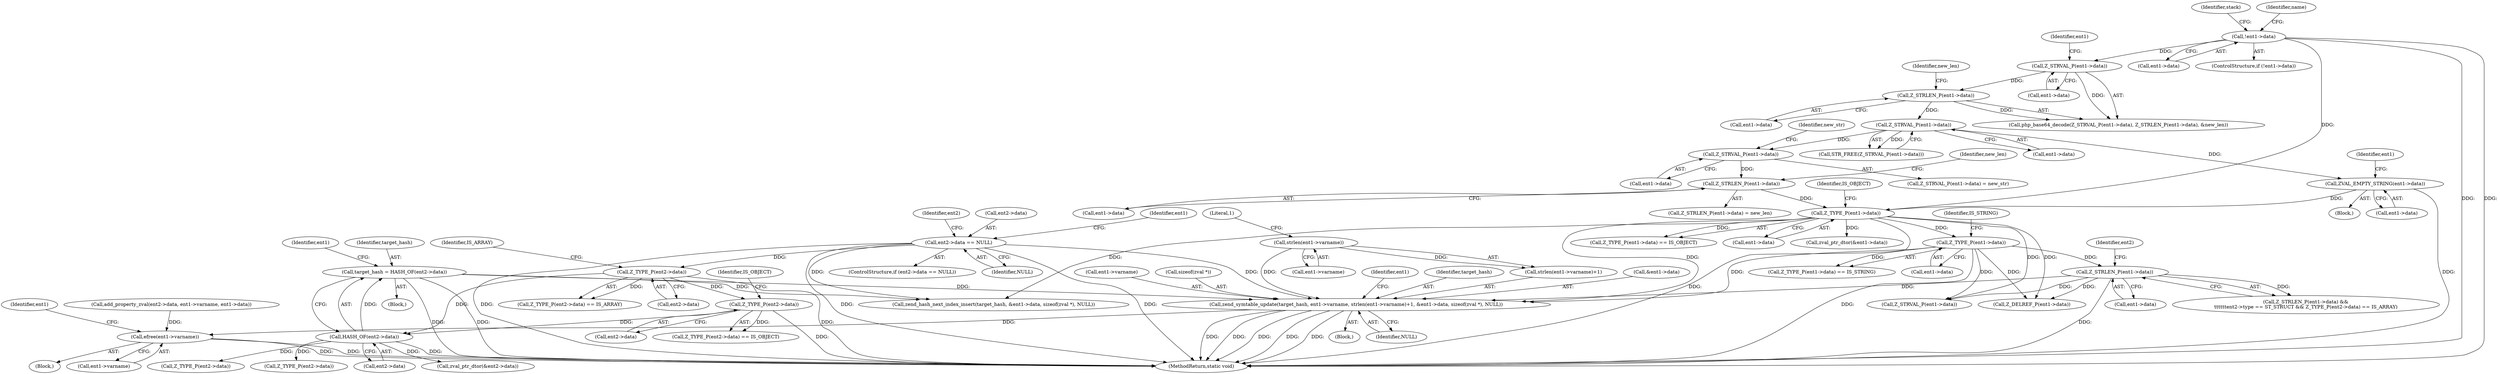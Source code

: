 digraph "0_php-src_a14fdb9746262549bbbb96abb87338bacd147e1b?w=1_0@API" {
"1000498" [label="(Call,zend_symtable_update(target_hash, ent1->varname, strlen(ent1->varname)+1, &ent1->data, sizeof(zval *), NULL))"];
"1000338" [label="(Call,target_hash = HASH_OF(ent2->data))"];
"1000340" [label="(Call,HASH_OF(ent2->data))"];
"1000332" [label="(Call,Z_TYPE_P(ent2->data))"];
"1000326" [label="(Call,Z_TYPE_P(ent2->data))"];
"1000309" [label="(Call,ent2->data == NULL)"];
"1000504" [label="(Call,strlen(ent1->varname))"];
"1000264" [label="(Call,Z_TYPE_P(ent1->data))"];
"1000258" [label="(Call,ZVAL_EMPTY_STRING(ent1->data))"];
"1000237" [label="(Call,Z_STRVAL_P(ent1->data))"];
"1000230" [label="(Call,Z_STRLEN_P(ent1->data))"];
"1000226" [label="(Call,Z_STRVAL_P(ent1->data))"];
"1000186" [label="(Call,!ent1->data)"];
"1000251" [label="(Call,Z_STRLEN_P(ent1->data))"];
"1000245" [label="(Call,Z_STRVAL_P(ent1->data))"];
"1000365" [label="(Call,Z_STRLEN_P(ent1->data))"];
"1000359" [label="(Call,Z_TYPE_P(ent1->data))"];
"1000516" [label="(Call,efree(ent1->varname))"];
"1000327" [label="(Call,ent2->data)"];
"1000348" [label="(Block,)"];
"1000325" [label="(Call,Z_TYPE_P(ent2->data) == IS_ARRAY)"];
"1000509" [label="(Call,&ent1->data)"];
"1000497" [label="(Block,)"];
"1000326" [label="(Call,Z_TYPE_P(ent2->data))"];
"1000387" [label="(Call,Z_STRVAL_P(ent1->data))"];
"1000503" [label="(Call,strlen(ent1->varname)+1)"];
"1000250" [label="(Call,Z_STRLEN_P(ent1->data) = new_len)"];
"1000482" [label="(Call,add_property_zval(ent2->data, ent1->varname, ent1->data))"];
"1000330" [label="(Identifier,IS_ARRAY)"];
"1000500" [label="(Call,ent1->varname)"];
"1000315" [label="(Call,zval_ptr_dtor(&ent1->data))"];
"1000258" [label="(Call,ZVAL_EMPTY_STRING(ent1->data))"];
"1000246" [label="(Call,ent1->data)"];
"1000186" [label="(Call,!ent1->data)"];
"1000257" [label="(Block,)"];
"1000232" [label="(Identifier,ent1)"];
"1000522" [label="(Call,zend_hash_next_index_insert(target_hash, &ent1->data, sizeof(zval *), NULL))"];
"1000252" [label="(Call,ent1->data)"];
"1000331" [label="(Call,Z_TYPE_P(ent2->data) == IS_OBJECT)"];
"1000513" [label="(Call,sizeof(zval *))"];
"1000478" [label="(Call,Z_DELREF_P(ent1->data))"];
"1000194" [label="(Identifier,stack)"];
"1000332" [label="(Call,Z_TYPE_P(ent2->data))"];
"1000215" [label="(Identifier,name)"];
"1000249" [label="(Identifier,new_str)"];
"1000372" [label="(Identifier,ent2)"];
"1000498" [label="(Call,zend_symtable_update(target_hash, ent1->varname, strlen(ent1->varname)+1, &ent1->data, sizeof(zval *), NULL))"];
"1000225" [label="(Call,php_base64_decode(Z_STRVAL_P(ent1->data), Z_STRLEN_P(ent1->data), &new_len))"];
"1000518" [label="(Identifier,ent1)"];
"1000499" [label="(Identifier,target_hash)"];
"1000517" [label="(Call,ent1->varname)"];
"1000505" [label="(Call,ent1->varname)"];
"1000251" [label="(Call,Z_STRLEN_P(ent1->data))"];
"1000504" [label="(Call,strlen(ent1->varname))"];
"1000340" [label="(Call,HASH_OF(ent2->data))"];
"1000359" [label="(Call,Z_TYPE_P(ent1->data))"];
"1000337" [label="(Block,)"];
"1000309" [label="(Call,ent2->data == NULL)"];
"1000308" [label="(ControlStructure,if (ent2->data == NULL))"];
"1000346" [label="(Identifier,ent1)"];
"1000264" [label="(Call,Z_TYPE_P(ent1->data))"];
"1000460" [label="(Call,Z_TYPE_P(ent2->data))"];
"1000376" [label="(Call,Z_TYPE_P(ent2->data))"];
"1000230" [label="(Call,Z_STRLEN_P(ent1->data))"];
"1000237" [label="(Call,Z_STRVAL_P(ent1->data))"];
"1000245" [label="(Call,Z_STRVAL_P(ent1->data))"];
"1000341" [label="(Call,ent2->data)"];
"1000266" [label="(Identifier,ent1)"];
"1000508" [label="(Literal,1)"];
"1000360" [label="(Call,ent1->data)"];
"1000187" [label="(Call,ent1->data)"];
"1000265" [label="(Call,ent1->data)"];
"1000532" [label="(Identifier,ent1)"];
"1000255" [label="(Identifier,new_len)"];
"1000235" [label="(Identifier,new_len)"];
"1000580" [label="(MethodReturn,static void)"];
"1000227" [label="(Call,ent1->data)"];
"1000244" [label="(Call,Z_STRVAL_P(ent1->data) = new_str)"];
"1000338" [label="(Call,target_hash = HASH_OF(ent2->data))"];
"1000238" [label="(Call,ent1->data)"];
"1000268" [label="(Identifier,IS_OBJECT)"];
"1000365" [label="(Call,Z_STRLEN_P(ent1->data))"];
"1000263" [label="(Call,Z_TYPE_P(ent1->data) == IS_OBJECT)"];
"1000226" [label="(Call,Z_STRVAL_P(ent1->data))"];
"1000358" [label="(Call,Z_TYPE_P(ent1->data) == IS_STRING)"];
"1000516" [label="(Call,efree(ent1->varname))"];
"1000313" [label="(Identifier,NULL)"];
"1000231" [label="(Call,ent1->data)"];
"1000333" [label="(Call,ent2->data)"];
"1000339" [label="(Identifier,target_hash)"];
"1000336" [label="(Identifier,IS_OBJECT)"];
"1000259" [label="(Call,ent1->data)"];
"1000442" [label="(Call,zval_ptr_dtor(&ent2->data))"];
"1000328" [label="(Identifier,ent2)"];
"1000185" [label="(ControlStructure,if (!ent1->data))"];
"1000363" [label="(Identifier,IS_STRING)"];
"1000236" [label="(Call,STR_FREE(Z_STRVAL_P(ent1->data)))"];
"1000310" [label="(Call,ent2->data)"];
"1000515" [label="(Identifier,NULL)"];
"1000366" [label="(Call,ent1->data)"];
"1000318" [label="(Identifier,ent1)"];
"1000364" [label="(Call,Z_STRLEN_P(ent1->data) &&\n\t\t\t\t\t\tent2->type == ST_STRUCT && Z_TYPE_P(ent2->data) == IS_ARRAY)"];
"1000498" -> "1000497"  [label="AST: "];
"1000498" -> "1000515"  [label="CFG: "];
"1000499" -> "1000498"  [label="AST: "];
"1000500" -> "1000498"  [label="AST: "];
"1000503" -> "1000498"  [label="AST: "];
"1000509" -> "1000498"  [label="AST: "];
"1000513" -> "1000498"  [label="AST: "];
"1000515" -> "1000498"  [label="AST: "];
"1000518" -> "1000498"  [label="CFG: "];
"1000498" -> "1000580"  [label="DDG: "];
"1000498" -> "1000580"  [label="DDG: "];
"1000498" -> "1000580"  [label="DDG: "];
"1000498" -> "1000580"  [label="DDG: "];
"1000498" -> "1000580"  [label="DDG: "];
"1000338" -> "1000498"  [label="DDG: "];
"1000504" -> "1000498"  [label="DDG: "];
"1000264" -> "1000498"  [label="DDG: "];
"1000365" -> "1000498"  [label="DDG: "];
"1000359" -> "1000498"  [label="DDG: "];
"1000309" -> "1000498"  [label="DDG: "];
"1000498" -> "1000516"  [label="DDG: "];
"1000338" -> "1000337"  [label="AST: "];
"1000338" -> "1000340"  [label="CFG: "];
"1000339" -> "1000338"  [label="AST: "];
"1000340" -> "1000338"  [label="AST: "];
"1000346" -> "1000338"  [label="CFG: "];
"1000338" -> "1000580"  [label="DDG: "];
"1000338" -> "1000580"  [label="DDG: "];
"1000340" -> "1000338"  [label="DDG: "];
"1000338" -> "1000522"  [label="DDG: "];
"1000340" -> "1000341"  [label="CFG: "];
"1000341" -> "1000340"  [label="AST: "];
"1000340" -> "1000580"  [label="DDG: "];
"1000332" -> "1000340"  [label="DDG: "];
"1000326" -> "1000340"  [label="DDG: "];
"1000340" -> "1000376"  [label="DDG: "];
"1000340" -> "1000442"  [label="DDG: "];
"1000340" -> "1000460"  [label="DDG: "];
"1000332" -> "1000331"  [label="AST: "];
"1000332" -> "1000333"  [label="CFG: "];
"1000333" -> "1000332"  [label="AST: "];
"1000336" -> "1000332"  [label="CFG: "];
"1000332" -> "1000580"  [label="DDG: "];
"1000332" -> "1000331"  [label="DDG: "];
"1000326" -> "1000332"  [label="DDG: "];
"1000326" -> "1000325"  [label="AST: "];
"1000326" -> "1000327"  [label="CFG: "];
"1000327" -> "1000326"  [label="AST: "];
"1000330" -> "1000326"  [label="CFG: "];
"1000326" -> "1000580"  [label="DDG: "];
"1000326" -> "1000325"  [label="DDG: "];
"1000309" -> "1000326"  [label="DDG: "];
"1000309" -> "1000308"  [label="AST: "];
"1000309" -> "1000313"  [label="CFG: "];
"1000310" -> "1000309"  [label="AST: "];
"1000313" -> "1000309"  [label="AST: "];
"1000318" -> "1000309"  [label="CFG: "];
"1000328" -> "1000309"  [label="CFG: "];
"1000309" -> "1000580"  [label="DDG: "];
"1000309" -> "1000580"  [label="DDG: "];
"1000309" -> "1000580"  [label="DDG: "];
"1000309" -> "1000522"  [label="DDG: "];
"1000504" -> "1000503"  [label="AST: "];
"1000504" -> "1000505"  [label="CFG: "];
"1000505" -> "1000504"  [label="AST: "];
"1000508" -> "1000504"  [label="CFG: "];
"1000504" -> "1000503"  [label="DDG: "];
"1000264" -> "1000263"  [label="AST: "];
"1000264" -> "1000265"  [label="CFG: "];
"1000265" -> "1000264"  [label="AST: "];
"1000268" -> "1000264"  [label="CFG: "];
"1000264" -> "1000580"  [label="DDG: "];
"1000264" -> "1000263"  [label="DDG: "];
"1000258" -> "1000264"  [label="DDG: "];
"1000186" -> "1000264"  [label="DDG: "];
"1000251" -> "1000264"  [label="DDG: "];
"1000264" -> "1000315"  [label="DDG: "];
"1000264" -> "1000359"  [label="DDG: "];
"1000264" -> "1000387"  [label="DDG: "];
"1000264" -> "1000478"  [label="DDG: "];
"1000264" -> "1000522"  [label="DDG: "];
"1000258" -> "1000257"  [label="AST: "];
"1000258" -> "1000259"  [label="CFG: "];
"1000259" -> "1000258"  [label="AST: "];
"1000266" -> "1000258"  [label="CFG: "];
"1000258" -> "1000580"  [label="DDG: "];
"1000237" -> "1000258"  [label="DDG: "];
"1000237" -> "1000236"  [label="AST: "];
"1000237" -> "1000238"  [label="CFG: "];
"1000238" -> "1000237"  [label="AST: "];
"1000236" -> "1000237"  [label="CFG: "];
"1000237" -> "1000236"  [label="DDG: "];
"1000230" -> "1000237"  [label="DDG: "];
"1000237" -> "1000245"  [label="DDG: "];
"1000230" -> "1000225"  [label="AST: "];
"1000230" -> "1000231"  [label="CFG: "];
"1000231" -> "1000230"  [label="AST: "];
"1000235" -> "1000230"  [label="CFG: "];
"1000230" -> "1000225"  [label="DDG: "];
"1000226" -> "1000230"  [label="DDG: "];
"1000226" -> "1000225"  [label="AST: "];
"1000226" -> "1000227"  [label="CFG: "];
"1000227" -> "1000226"  [label="AST: "];
"1000232" -> "1000226"  [label="CFG: "];
"1000226" -> "1000225"  [label="DDG: "];
"1000186" -> "1000226"  [label="DDG: "];
"1000186" -> "1000185"  [label="AST: "];
"1000186" -> "1000187"  [label="CFG: "];
"1000187" -> "1000186"  [label="AST: "];
"1000194" -> "1000186"  [label="CFG: "];
"1000215" -> "1000186"  [label="CFG: "];
"1000186" -> "1000580"  [label="DDG: "];
"1000186" -> "1000580"  [label="DDG: "];
"1000251" -> "1000250"  [label="AST: "];
"1000251" -> "1000252"  [label="CFG: "];
"1000252" -> "1000251"  [label="AST: "];
"1000255" -> "1000251"  [label="CFG: "];
"1000245" -> "1000251"  [label="DDG: "];
"1000245" -> "1000244"  [label="AST: "];
"1000245" -> "1000246"  [label="CFG: "];
"1000246" -> "1000245"  [label="AST: "];
"1000249" -> "1000245"  [label="CFG: "];
"1000365" -> "1000364"  [label="AST: "];
"1000365" -> "1000366"  [label="CFG: "];
"1000366" -> "1000365"  [label="AST: "];
"1000372" -> "1000365"  [label="CFG: "];
"1000364" -> "1000365"  [label="CFG: "];
"1000365" -> "1000580"  [label="DDG: "];
"1000365" -> "1000364"  [label="DDG: "];
"1000359" -> "1000365"  [label="DDG: "];
"1000365" -> "1000387"  [label="DDG: "];
"1000365" -> "1000478"  [label="DDG: "];
"1000359" -> "1000358"  [label="AST: "];
"1000359" -> "1000360"  [label="CFG: "];
"1000360" -> "1000359"  [label="AST: "];
"1000363" -> "1000359"  [label="CFG: "];
"1000359" -> "1000580"  [label="DDG: "];
"1000359" -> "1000358"  [label="DDG: "];
"1000359" -> "1000387"  [label="DDG: "];
"1000359" -> "1000478"  [label="DDG: "];
"1000516" -> "1000348"  [label="AST: "];
"1000516" -> "1000517"  [label="CFG: "];
"1000517" -> "1000516"  [label="AST: "];
"1000532" -> "1000516"  [label="CFG: "];
"1000516" -> "1000580"  [label="DDG: "];
"1000516" -> "1000580"  [label="DDG: "];
"1000482" -> "1000516"  [label="DDG: "];
}
